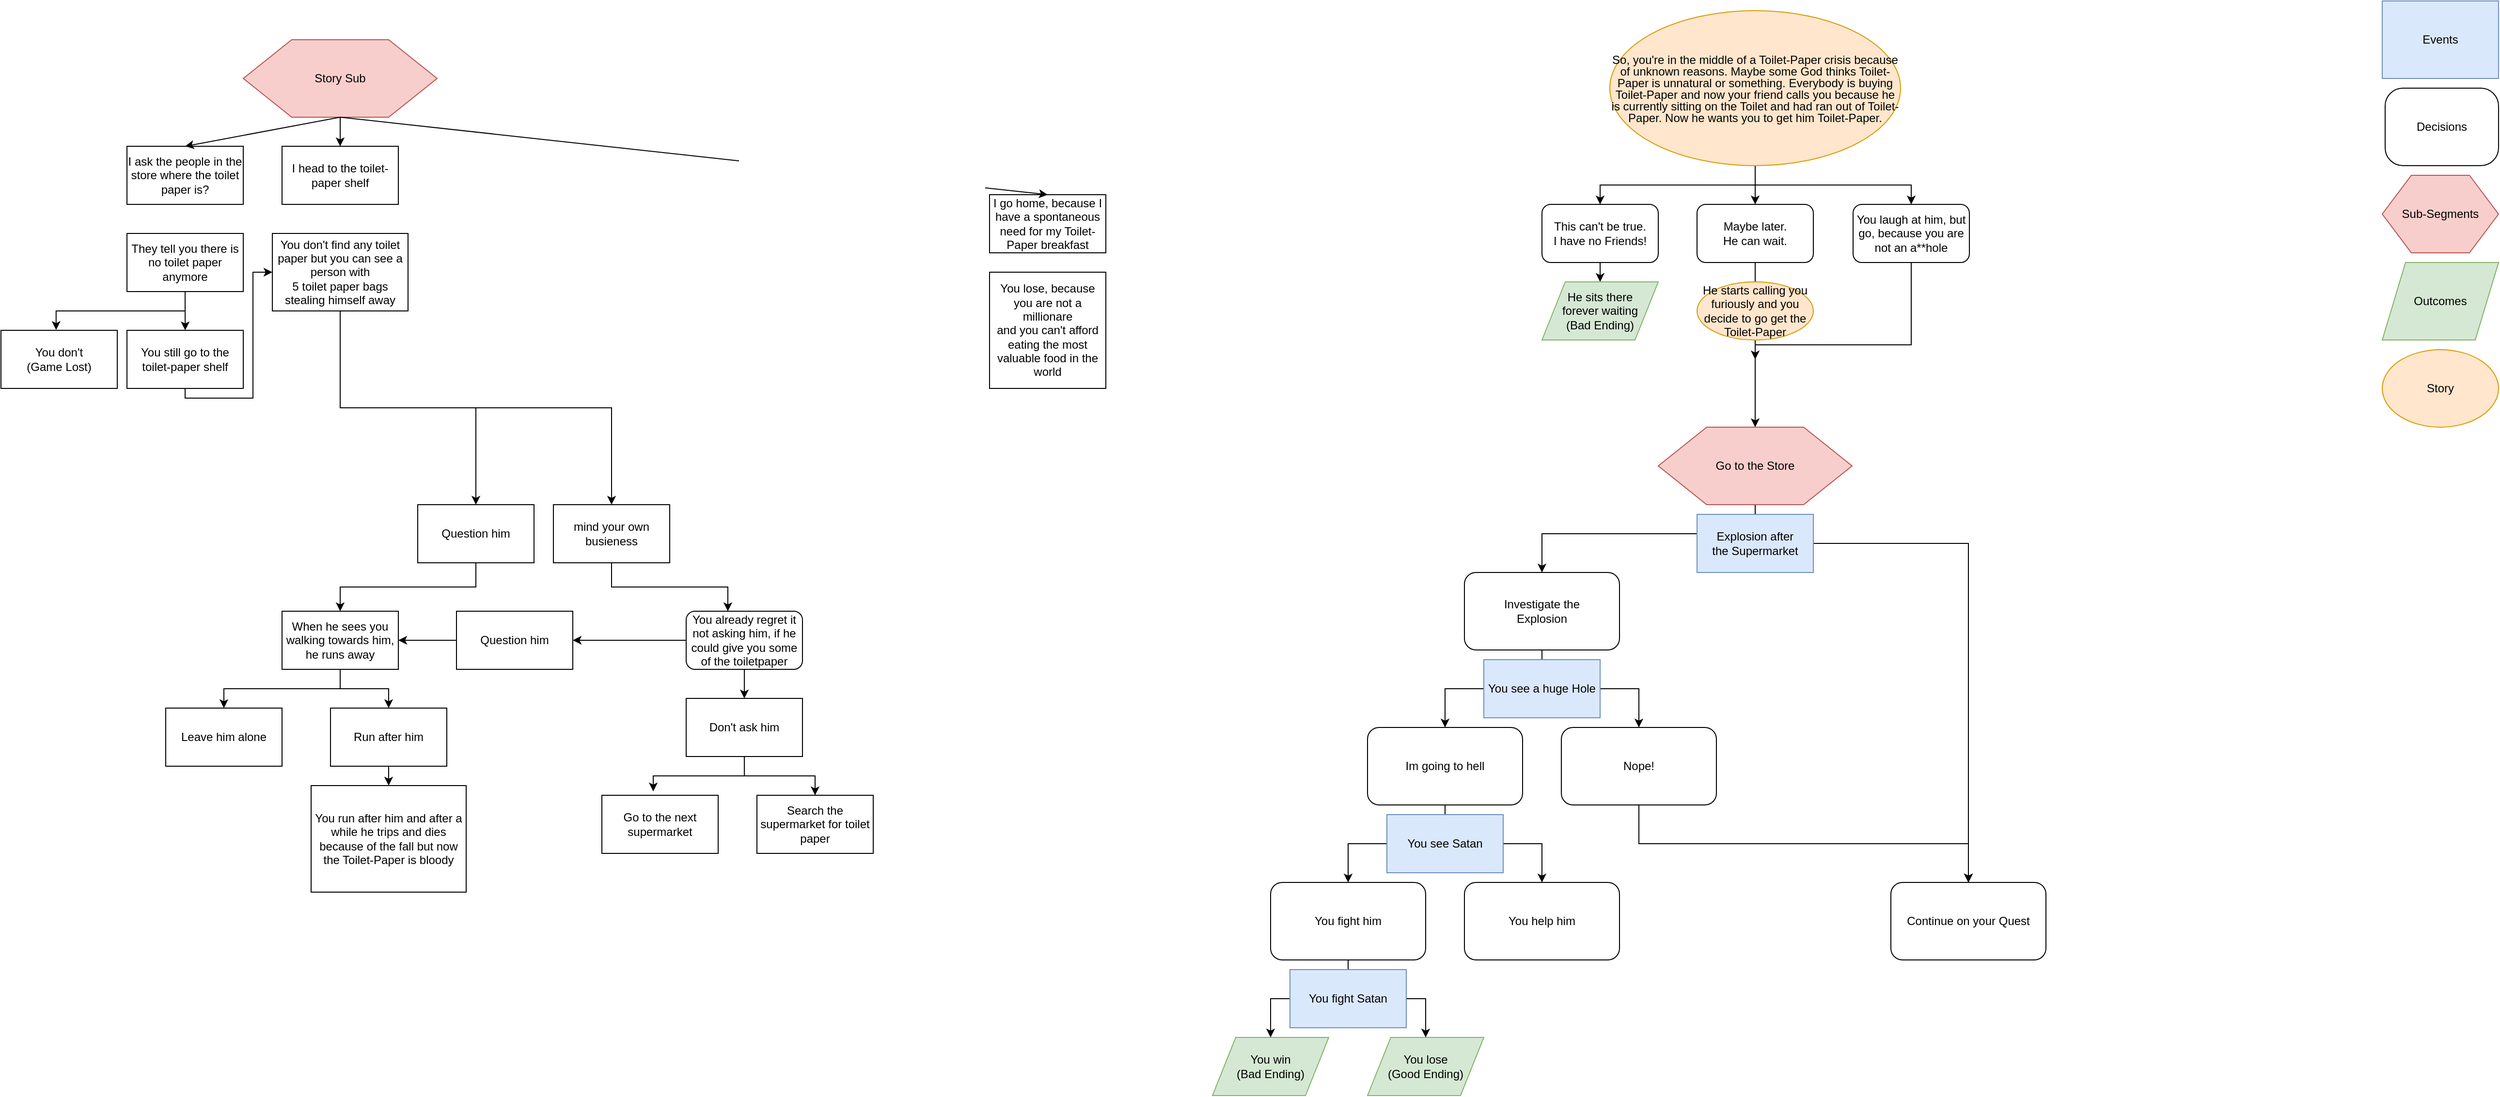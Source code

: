 <mxfile version="12.8.9" type="github">
  <diagram id="Qn3-nG2EIfxCC5e99ubx" name="Page-1">
    <mxGraphModel dx="2601" dy="355" grid="1" gridSize="10" guides="1" tooltips="1" connect="1" arrows="1" fold="1" page="0" pageScale="1" pageWidth="1169" pageHeight="827" background="none" math="0" shadow="0">
      <root>
        <mxCell id="0" />
        <mxCell id="1" parent="0" />
        <mxCell id="OO5MdOur09zsrJe4_zCE-7" style="edgeStyle=orthogonalEdgeStyle;rounded=0;orthogonalLoop=1;jettySize=auto;html=1;exitX=0.5;exitY=1;exitDx=0;exitDy=0;entryX=0.5;entryY=0;entryDx=0;entryDy=0;" parent="1" target="qTc8x9LIwxy68OP4qptk-5" edge="1">
          <mxGeometry relative="1" as="geometry">
            <Array as="points">
              <mxPoint x="60" y="560" />
              <mxPoint x="280" y="560" />
            </Array>
            <mxPoint x="60" y="520" as="sourcePoint" />
          </mxGeometry>
        </mxCell>
        <mxCell id="w2yHV6jO7LddsXgPNAkQ-8" style="edgeStyle=orthogonalEdgeStyle;rounded=0;orthogonalLoop=1;jettySize=auto;html=1;exitX=0.5;exitY=1;exitDx=0;exitDy=0;entryX=0.5;entryY=0;entryDx=0;entryDy=0;" parent="1" source="qTc8x9LIwxy68OP4qptk-10" target="qTc8x9LIwxy68OP4qptk-4" edge="1">
          <mxGeometry relative="1" as="geometry">
            <mxPoint x="60" y="510" as="sourcePoint" />
            <Array as="points">
              <mxPoint x="60" y="550" />
              <mxPoint x="-160" y="550" />
            </Array>
          </mxGeometry>
        </mxCell>
        <mxCell id="w2yHV6jO7LddsXgPNAkQ-9" style="edgeStyle=orthogonalEdgeStyle;rounded=0;orthogonalLoop=1;jettySize=auto;html=1;exitX=0.5;exitY=1;exitDx=0;exitDy=0;entryX=0.5;entryY=0;entryDx=0;entryDy=0;" parent="1" target="qTc8x9LIwxy68OP4qptk-5" edge="1">
          <mxGeometry relative="1" as="geometry">
            <Array as="points">
              <mxPoint x="60" y="560" />
              <mxPoint x="280" y="560" />
            </Array>
            <mxPoint x="60" y="520" as="sourcePoint" />
          </mxGeometry>
        </mxCell>
        <mxCell id="w2yHV6jO7LddsXgPNAkQ-10" style="edgeStyle=orthogonalEdgeStyle;rounded=0;orthogonalLoop=1;jettySize=auto;html=1;exitX=0.5;exitY=1;exitDx=0;exitDy=0;entryX=0.5;entryY=0;entryDx=0;entryDy=0;" parent="1" source="qTc8x9LIwxy68OP4qptk-4" target="w2yHV6jO7LddsXgPNAkQ-2" edge="1">
          <mxGeometry relative="1" as="geometry" />
        </mxCell>
        <mxCell id="w2yHV6jO7LddsXgPNAkQ-13" style="edgeStyle=orthogonalEdgeStyle;rounded=0;orthogonalLoop=1;jettySize=auto;html=1;exitX=0.5;exitY=1;exitDx=0;exitDy=0;entryX=0.5;entryY=0;entryDx=0;entryDy=0;" parent="1" source="qTc8x9LIwxy68OP4qptk-4" target="w2yHV6jO7LddsXgPNAkQ-11" edge="1">
          <mxGeometry relative="1" as="geometry" />
        </mxCell>
        <mxCell id="qTc8x9LIwxy68OP4qptk-4" value="Investigate the&lt;br&gt;Explosion" style="rounded=1;whiteSpace=wrap;html=1;" parent="1" vertex="1">
          <mxGeometry x="-240" y="590" width="160" height="80" as="geometry" />
        </mxCell>
        <mxCell id="qTc8x9LIwxy68OP4qptk-5" value="Continue on your Quest" style="rounded=1;whiteSpace=wrap;html=1;" parent="1" vertex="1">
          <mxGeometry x="200" y="910" width="160" height="80" as="geometry" />
        </mxCell>
        <mxCell id="w2yHV6jO7LddsXgPNAkQ-37" style="edgeStyle=orthogonalEdgeStyle;rounded=0;orthogonalLoop=1;jettySize=auto;html=1;exitX=0.5;exitY=1;exitDx=0;exitDy=0;entryX=0.5;entryY=0;entryDx=0;entryDy=0;" parent="1" source="w2yHV6jO7LddsXgPNAkQ-2" target="w2yHV6jO7LddsXgPNAkQ-36" edge="1">
          <mxGeometry relative="1" as="geometry" />
        </mxCell>
        <mxCell id="w2yHV6jO7LddsXgPNAkQ-38" style="edgeStyle=orthogonalEdgeStyle;rounded=0;orthogonalLoop=1;jettySize=auto;html=1;exitX=0.5;exitY=1;exitDx=0;exitDy=0;entryX=0.5;entryY=0;entryDx=0;entryDy=0;" parent="1" source="w2yHV6jO7LddsXgPNAkQ-2" target="w2yHV6jO7LddsXgPNAkQ-35" edge="1">
          <mxGeometry relative="1" as="geometry" />
        </mxCell>
        <mxCell id="w2yHV6jO7LddsXgPNAkQ-2" value="Im going to hell" style="rounded=1;whiteSpace=wrap;html=1;" parent="1" vertex="1">
          <mxGeometry x="-340" y="750" width="160" height="80" as="geometry" />
        </mxCell>
        <mxCell id="w2yHV6jO7LddsXgPNAkQ-3" value="You see a huge Hole" style="rounded=0;whiteSpace=wrap;html=1;fillColor=#dae8fc;strokeColor=#6c8ebf;" parent="1" vertex="1">
          <mxGeometry x="-220" y="680" width="120" height="60" as="geometry" />
        </mxCell>
        <mxCell id="ga1ZJdMdY6wzrTvUTJqG-1" style="edgeStyle=orthogonalEdgeStyle;rounded=0;orthogonalLoop=1;jettySize=auto;html=1;exitX=0.5;exitY=1;exitDx=0;exitDy=0;entryX=0.5;entryY=0;entryDx=0;entryDy=0;" parent="1" source="w2yHV6jO7LddsXgPNAkQ-11" target="qTc8x9LIwxy68OP4qptk-5" edge="1">
          <mxGeometry relative="1" as="geometry" />
        </mxCell>
        <mxCell id="w2yHV6jO7LddsXgPNAkQ-11" value="Nope!" style="rounded=1;whiteSpace=wrap;html=1;" parent="1" vertex="1">
          <mxGeometry x="-140" y="750" width="160" height="80" as="geometry" />
        </mxCell>
        <mxCell id="w2yHV6jO7LddsXgPNAkQ-18" value="Events" style="rounded=0;whiteSpace=wrap;html=1;fillColor=#dae8fc;strokeColor=#6c8ebf;" parent="1" vertex="1">
          <mxGeometry x="707" width="120" height="80" as="geometry" />
        </mxCell>
        <mxCell id="w2yHV6jO7LddsXgPNAkQ-19" value="Decisions" style="rounded=1;whiteSpace=wrap;html=1;arcSize=23;" parent="1" vertex="1">
          <mxGeometry x="710" y="90" width="117" height="80" as="geometry" />
        </mxCell>
        <mxCell id="w2yHV6jO7LddsXgPNAkQ-21" value="Outcomes" style="shape=parallelogram;perimeter=parallelogramPerimeter;whiteSpace=wrap;html=1;fillColor=#d5e8d4;strokeColor=#82b366;" parent="1" vertex="1">
          <mxGeometry x="707" y="270" width="120" height="80" as="geometry" />
        </mxCell>
        <mxCell id="w2yHV6jO7LddsXgPNAkQ-22" value="You win&lt;br&gt;(Bad Ending)" style="shape=parallelogram;perimeter=parallelogramPerimeter;whiteSpace=wrap;html=1;fillColor=#d5e8d4;strokeColor=#82b366;" parent="1" vertex="1">
          <mxGeometry x="-500" y="1070" width="120" height="60" as="geometry" />
        </mxCell>
        <mxCell id="w2yHV6jO7LddsXgPNAkQ-23" value="You lose&lt;br&gt;(Good Ending)" style="shape=parallelogram;perimeter=parallelogramPerimeter;whiteSpace=wrap;html=1;fillColor=#d5e8d4;strokeColor=#82b366;" parent="1" vertex="1">
          <mxGeometry x="-340" y="1070" width="120" height="60" as="geometry" />
        </mxCell>
        <mxCell id="w2yHV6jO7LddsXgPNAkQ-33" value="You see Satan" style="rounded=0;whiteSpace=wrap;html=1;fillColor=#dae8fc;strokeColor=#6c8ebf;" parent="1" vertex="1">
          <mxGeometry x="-320" y="840" width="120" height="60" as="geometry" />
        </mxCell>
        <mxCell id="w2yHV6jO7LddsXgPNAkQ-35" value="You help him" style="rounded=1;whiteSpace=wrap;html=1;" parent="1" vertex="1">
          <mxGeometry x="-240" y="910" width="160" height="80" as="geometry" />
        </mxCell>
        <mxCell id="w2yHV6jO7LddsXgPNAkQ-39" style="edgeStyle=orthogonalEdgeStyle;rounded=0;orthogonalLoop=1;jettySize=auto;html=1;exitX=0.5;exitY=1;exitDx=0;exitDy=0;entryX=0.5;entryY=0;entryDx=0;entryDy=0;" parent="1" source="w2yHV6jO7LddsXgPNAkQ-36" target="w2yHV6jO7LddsXgPNAkQ-22" edge="1">
          <mxGeometry relative="1" as="geometry" />
        </mxCell>
        <mxCell id="w2yHV6jO7LddsXgPNAkQ-40" style="edgeStyle=orthogonalEdgeStyle;rounded=0;orthogonalLoop=1;jettySize=auto;html=1;exitX=0.5;exitY=1;exitDx=0;exitDy=0;entryX=0.5;entryY=0;entryDx=0;entryDy=0;" parent="1" source="w2yHV6jO7LddsXgPNAkQ-36" target="w2yHV6jO7LddsXgPNAkQ-23" edge="1">
          <mxGeometry relative="1" as="geometry" />
        </mxCell>
        <mxCell id="w2yHV6jO7LddsXgPNAkQ-36" value="You fight him" style="rounded=1;whiteSpace=wrap;html=1;" parent="1" vertex="1">
          <mxGeometry x="-440" y="910" width="160" height="80" as="geometry" />
        </mxCell>
        <mxCell id="w2yHV6jO7LddsXgPNAkQ-17" value="You fight Satan" style="rounded=0;whiteSpace=wrap;html=1;fillColor=#dae8fc;strokeColor=#6c8ebf;" parent="1" vertex="1">
          <mxGeometry x="-420" y="1000" width="120" height="60" as="geometry" />
        </mxCell>
        <mxCell id="hGm-7pk2wTPDIRRF_HYG-1" value="Story" style="ellipse;whiteSpace=wrap;html=1;fillColor=#ffe6cc;strokeColor=#d79b00;" parent="1" vertex="1">
          <mxGeometry x="707" y="360" width="120" height="80" as="geometry" />
        </mxCell>
        <mxCell id="hGm-7pk2wTPDIRRF_HYG-8" style="edgeStyle=orthogonalEdgeStyle;rounded=0;orthogonalLoop=1;jettySize=auto;html=1;exitX=0.5;exitY=1;exitDx=0;exitDy=0;entryX=0.5;entryY=0;entryDx=0;entryDy=0;" parent="1" source="hGm-7pk2wTPDIRRF_HYG-2" target="hGm-7pk2wTPDIRRF_HYG-4" edge="1">
          <mxGeometry relative="1" as="geometry" />
        </mxCell>
        <mxCell id="hGm-7pk2wTPDIRRF_HYG-9" style="edgeStyle=orthogonalEdgeStyle;rounded=0;orthogonalLoop=1;jettySize=auto;html=1;exitX=0.5;exitY=1;exitDx=0;exitDy=0;entryX=0.5;entryY=0;entryDx=0;entryDy=0;" parent="1" source="hGm-7pk2wTPDIRRF_HYG-2" target="hGm-7pk2wTPDIRRF_HYG-5" edge="1">
          <mxGeometry relative="1" as="geometry" />
        </mxCell>
        <mxCell id="hGm-7pk2wTPDIRRF_HYG-10" style="edgeStyle=orthogonalEdgeStyle;rounded=0;orthogonalLoop=1;jettySize=auto;html=1;exitX=0.5;exitY=1;exitDx=0;exitDy=0;entryX=0.5;entryY=0;entryDx=0;entryDy=0;" parent="1" source="hGm-7pk2wTPDIRRF_HYG-2" target="hGm-7pk2wTPDIRRF_HYG-6" edge="1">
          <mxGeometry relative="1" as="geometry" />
        </mxCell>
        <mxCell id="hGm-7pk2wTPDIRRF_HYG-2" value="&lt;p style=&quot;line-height: 100%&quot;&gt;So, you&#39;re in the middle of a Toilet-Paper crisis because of unknown reasons. Maybe some God thinks Toilet-Paper is unnatural or something. Everybody is buying Toilet-Paper and now your friend calls you because he is currently sitting on the Toilet and had ran out of Toilet-Paper. Now he wants you to get him Toilet-Paper.&lt;/p&gt;" style="ellipse;whiteSpace=wrap;html=1;fillColor=#ffe6cc;strokeColor=#d79b00;align=center;" parent="1" vertex="1">
          <mxGeometry x="-90" y="10" width="300" height="160" as="geometry" />
        </mxCell>
        <mxCell id="hGm-7pk2wTPDIRRF_HYG-13" style="edgeStyle=orthogonalEdgeStyle;rounded=0;orthogonalLoop=1;jettySize=auto;html=1;exitX=0.5;exitY=1;exitDx=0;exitDy=0;entryX=0.5;entryY=0;entryDx=0;entryDy=0;" parent="1" source="hGm-7pk2wTPDIRRF_HYG-4" target="hGm-7pk2wTPDIRRF_HYG-12" edge="1">
          <mxGeometry relative="1" as="geometry" />
        </mxCell>
        <mxCell id="hGm-7pk2wTPDIRRF_HYG-4" value="This can&#39;t be true.&lt;br&gt;I have no Friends!" style="rounded=1;whiteSpace=wrap;html=1;" parent="1" vertex="1">
          <mxGeometry x="-160" y="210" width="120" height="60" as="geometry" />
        </mxCell>
        <mxCell id="hGm-7pk2wTPDIRRF_HYG-18" style="edgeStyle=orthogonalEdgeStyle;rounded=0;orthogonalLoop=1;jettySize=auto;html=1;exitX=0.5;exitY=1;exitDx=0;exitDy=0;entryX=0.5;entryY=0;entryDx=0;entryDy=0;" parent="1" source="hGm-7pk2wTPDIRRF_HYG-5" edge="1">
          <mxGeometry relative="1" as="geometry">
            <mxPoint x="60" y="370" as="targetPoint" />
          </mxGeometry>
        </mxCell>
        <mxCell id="hGm-7pk2wTPDIRRF_HYG-5" value="Maybe later.&lt;br&gt;He can wait." style="rounded=1;whiteSpace=wrap;html=1;" parent="1" vertex="1">
          <mxGeometry y="210" width="120" height="60" as="geometry" />
        </mxCell>
        <mxCell id="hGm-7pk2wTPDIRRF_HYG-19" style="edgeStyle=orthogonalEdgeStyle;rounded=0;orthogonalLoop=1;jettySize=auto;html=1;exitX=0.5;exitY=1;exitDx=0;exitDy=0;entryX=0.5;entryY=0;entryDx=0;entryDy=0;" parent="1" source="hGm-7pk2wTPDIRRF_HYG-6" target="OO5MdOur09zsrJe4_zCE-3" edge="1">
          <mxGeometry relative="1" as="geometry">
            <mxPoint x="60" y="370" as="targetPoint" />
          </mxGeometry>
        </mxCell>
        <mxCell id="hGm-7pk2wTPDIRRF_HYG-6" value="You laugh at him, but go, because you are not an a**hole" style="rounded=1;whiteSpace=wrap;html=1;" parent="1" vertex="1">
          <mxGeometry x="161" y="210" width="120" height="60" as="geometry" />
        </mxCell>
        <mxCell id="hGm-7pk2wTPDIRRF_HYG-12" value="He sits there &lt;br&gt;forever waiting&lt;br&gt;(Bad Ending)" style="shape=parallelogram;perimeter=parallelogramPerimeter;whiteSpace=wrap;html=1;fillColor=#d5e8d4;strokeColor=#82b366;" parent="1" vertex="1">
          <mxGeometry x="-160" y="290" width="120" height="60" as="geometry" />
        </mxCell>
        <mxCell id="hGm-7pk2wTPDIRRF_HYG-14" value="He starts calling you furiously and you decide to go get the Toilet-Paper" style="ellipse;whiteSpace=wrap;html=1;fillColor=#ffe6cc;strokeColor=#d79b00;" parent="1" vertex="1">
          <mxGeometry y="290" width="120" height="60" as="geometry" />
        </mxCell>
        <mxCell id="OO5MdOur09zsrJe4_zCE-1" value="Sub-Segments" style="shape=hexagon;perimeter=hexagonPerimeter2;whiteSpace=wrap;html=1;fillColor=#f8cecc;strokeColor=#b85450;" parent="1" vertex="1">
          <mxGeometry x="707" y="180" width="120" height="80" as="geometry" />
        </mxCell>
        <mxCell id="OO5MdOur09zsrJe4_zCE-3" value="Go to the Store" style="shape=hexagon;perimeter=hexagonPerimeter2;whiteSpace=wrap;html=1;fillColor=#f8cecc;strokeColor=#b85450;" parent="1" vertex="1">
          <mxGeometry x="-40" y="440" width="200" height="80" as="geometry" />
        </mxCell>
        <mxCell id="qTc8x9LIwxy68OP4qptk-10" value="Explosion after&lt;br&gt;the Supermarket" style="rounded=0;whiteSpace=wrap;html=1;fillColor=#dae8fc;strokeColor=#6c8ebf;" parent="1" vertex="1">
          <mxGeometry y="530" width="120" height="60" as="geometry" />
        </mxCell>
        <mxCell id="4MemGEek6DB2b53ONelM-1" value="Story Sub" style="shape=hexagon;perimeter=hexagonPerimeter2;whiteSpace=wrap;html=1;fillColor=#f8cecc;strokeColor=#b85450;" parent="1" vertex="1">
          <mxGeometry x="-1500" y="40" width="200" height="80" as="geometry" />
        </mxCell>
        <mxCell id="4MemGEek6DB2b53ONelM-2" value="I ask the people in the store where the toilet paper is?" style="rounded=0;whiteSpace=wrap;html=1;" parent="1" vertex="1">
          <mxGeometry x="-1620" y="150" width="120" height="60" as="geometry" />
        </mxCell>
        <mxCell id="4MemGEek6DB2b53ONelM-3" value="" style="endArrow=classic;html=1;entryX=0.5;entryY=0;entryDx=0;entryDy=0;exitX=0.5;exitY=1;exitDx=0;exitDy=0;" parent="1" source="4MemGEek6DB2b53ONelM-1" target="4MemGEek6DB2b53ONelM-2" edge="1">
          <mxGeometry width="50" height="50" relative="1" as="geometry">
            <mxPoint x="-1460" y="170" as="sourcePoint" />
            <mxPoint x="-1410" y="120" as="targetPoint" />
          </mxGeometry>
        </mxCell>
        <mxCell id="4MemGEek6DB2b53ONelM-4" value="I head to the toilet-paper shelf" style="rounded=0;whiteSpace=wrap;html=1;" parent="1" vertex="1">
          <mxGeometry x="-1460" y="150" width="120" height="60" as="geometry" />
        </mxCell>
        <mxCell id="4MemGEek6DB2b53ONelM-5" value="I go home, because I have a spontaneous need for my Toilet-Paper breakfast" style="rounded=0;whiteSpace=wrap;html=1;" parent="1" vertex="1">
          <mxGeometry x="-730" y="200" width="120" height="60" as="geometry" />
        </mxCell>
        <mxCell id="4MemGEek6DB2b53ONelM-6" value="" style="endArrow=classic;html=1;entryX=0.5;entryY=0;entryDx=0;entryDy=0;exitX=0.5;exitY=1;exitDx=0;exitDy=0;" parent="1" source="4MemGEek6DB2b53ONelM-1" target="4MemGEek6DB2b53ONelM-4" edge="1">
          <mxGeometry width="50" height="50" relative="1" as="geometry">
            <mxPoint x="-1390" y="130" as="sourcePoint" />
            <mxPoint x="-1490" y="170" as="targetPoint" />
          </mxGeometry>
        </mxCell>
        <mxCell id="WwWyATiSNRp0P1ia7kzS-19" style="edgeStyle=orthogonalEdgeStyle;rounded=0;orthogonalLoop=1;jettySize=auto;html=1;exitX=0.5;exitY=1;exitDx=0;exitDy=0;" parent="1" source="4MemGEek6DB2b53ONelM-8" edge="1">
          <mxGeometry relative="1" as="geometry">
            <mxPoint x="-1559.882" y="340" as="targetPoint" />
          </mxGeometry>
        </mxCell>
        <mxCell id="WwWyATiSNRp0P1ia7kzS-24" style="edgeStyle=orthogonalEdgeStyle;rounded=0;orthogonalLoop=1;jettySize=auto;html=1;exitX=0.5;exitY=1;exitDx=0;exitDy=0;entryX=0.474;entryY=-0.007;entryDx=0;entryDy=0;entryPerimeter=0;" parent="1" source="4MemGEek6DB2b53ONelM-8" target="WwWyATiSNRp0P1ia7kzS-23" edge="1">
          <mxGeometry relative="1" as="geometry" />
        </mxCell>
        <mxCell id="4MemGEek6DB2b53ONelM-8" value="They tell you there is no toilet paper anymore" style="rounded=0;whiteSpace=wrap;html=1;" parent="1" vertex="1">
          <mxGeometry x="-1620" y="240" width="120" height="60" as="geometry" />
        </mxCell>
        <mxCell id="WwWyATiSNRp0P1ia7kzS-6" style="edgeStyle=orthogonalEdgeStyle;rounded=0;orthogonalLoop=1;jettySize=auto;html=1;entryX=0.5;entryY=0;entryDx=0;entryDy=0;exitX=0.5;exitY=1;exitDx=0;exitDy=0;" parent="1" source="4MemGEek6DB2b53ONelM-9" target="WwWyATiSNRp0P1ia7kzS-4" edge="1">
          <mxGeometry relative="1" as="geometry">
            <mxPoint x="-1420" y="330" as="sourcePoint" />
          </mxGeometry>
        </mxCell>
        <mxCell id="WwWyATiSNRp0P1ia7kzS-7" style="edgeStyle=orthogonalEdgeStyle;rounded=0;orthogonalLoop=1;jettySize=auto;html=1;exitX=0.5;exitY=1;exitDx=0;exitDy=0;entryX=0.5;entryY=0;entryDx=0;entryDy=0;" parent="1" source="4MemGEek6DB2b53ONelM-9" target="WwWyATiSNRp0P1ia7kzS-5" edge="1">
          <mxGeometry relative="1" as="geometry" />
        </mxCell>
        <mxCell id="4MemGEek6DB2b53ONelM-9" value="&lt;div&gt;You don&#39;t find any toilet paper but you can see a person with &lt;br&gt;&lt;/div&gt;&lt;div&gt;5 toilet paper bags stealing himself away&lt;/div&gt;" style="rounded=0;whiteSpace=wrap;html=1;" parent="1" vertex="1">
          <mxGeometry x="-1470" y="240" width="140" height="80" as="geometry" />
        </mxCell>
        <mxCell id="WwWyATiSNRp0P1ia7kzS-1" value="&lt;div&gt;You lose, because you are not a millionare&lt;/div&gt;&lt;div&gt;and you can&#39;t afford eating the most valuable food in the world&lt;br&gt;&lt;/div&gt;" style="rounded=0;whiteSpace=wrap;html=1;" parent="1" vertex="1">
          <mxGeometry x="-730" y="280" width="120" height="120" as="geometry" />
        </mxCell>
        <mxCell id="WwWyATiSNRp0P1ia7kzS-16" style="edgeStyle=orthogonalEdgeStyle;rounded=0;orthogonalLoop=1;jettySize=auto;html=1;exitX=0.5;exitY=1;exitDx=0;exitDy=0;" parent="1" source="WwWyATiSNRp0P1ia7kzS-4" target="WwWyATiSNRp0P1ia7kzS-8" edge="1">
          <mxGeometry relative="1" as="geometry" />
        </mxCell>
        <mxCell id="WwWyATiSNRp0P1ia7kzS-4" value="Question him" style="rounded=0;whiteSpace=wrap;html=1;" parent="1" vertex="1">
          <mxGeometry x="-1320" y="520" width="120" height="60" as="geometry" />
        </mxCell>
        <mxCell id="WwWyATiSNRp0P1ia7kzS-12" style="edgeStyle=orthogonalEdgeStyle;rounded=0;orthogonalLoop=1;jettySize=auto;html=1;exitX=0.5;exitY=1;exitDx=0;exitDy=0;entryX=0.358;entryY=0;entryDx=0;entryDy=0;entryPerimeter=0;" parent="1" source="WwWyATiSNRp0P1ia7kzS-5" target="WwWyATiSNRp0P1ia7kzS-9" edge="1">
          <mxGeometry relative="1" as="geometry" />
        </mxCell>
        <mxCell id="WwWyATiSNRp0P1ia7kzS-5" value="mind your own busieness" style="rounded=0;whiteSpace=wrap;html=1;" parent="1" vertex="1">
          <mxGeometry x="-1180" y="520" width="120" height="60" as="geometry" />
        </mxCell>
        <mxCell id="WwWyATiSNRp0P1ia7kzS-32" style="edgeStyle=orthogonalEdgeStyle;rounded=0;orthogonalLoop=1;jettySize=auto;html=1;exitX=0.5;exitY=1;exitDx=0;exitDy=0;entryX=0.5;entryY=0;entryDx=0;entryDy=0;" parent="1" source="WwWyATiSNRp0P1ia7kzS-8" target="WwWyATiSNRp0P1ia7kzS-31" edge="1">
          <mxGeometry relative="1" as="geometry" />
        </mxCell>
        <mxCell id="WwWyATiSNRp0P1ia7kzS-33" style="edgeStyle=orthogonalEdgeStyle;rounded=0;orthogonalLoop=1;jettySize=auto;html=1;exitX=0.5;exitY=1;exitDx=0;exitDy=0;entryX=0.5;entryY=0;entryDx=0;entryDy=0;" parent="1" source="WwWyATiSNRp0P1ia7kzS-8" target="WwWyATiSNRp0P1ia7kzS-30" edge="1">
          <mxGeometry relative="1" as="geometry" />
        </mxCell>
        <mxCell id="WwWyATiSNRp0P1ia7kzS-8" value="When he sees you walking towards him, he runs away" style="rounded=0;whiteSpace=wrap;html=1;" parent="1" vertex="1">
          <mxGeometry x="-1460" y="630" width="120" height="60" as="geometry" />
        </mxCell>
        <mxCell id="WwWyATiSNRp0P1ia7kzS-13" style="edgeStyle=orthogonalEdgeStyle;rounded=0;orthogonalLoop=1;jettySize=auto;html=1;exitX=0;exitY=0.5;exitDx=0;exitDy=0;entryX=1;entryY=0.5;entryDx=0;entryDy=0;" parent="1" source="WwWyATiSNRp0P1ia7kzS-9" target="WwWyATiSNRp0P1ia7kzS-10" edge="1">
          <mxGeometry relative="1" as="geometry" />
        </mxCell>
        <mxCell id="WwWyATiSNRp0P1ia7kzS-25" style="edgeStyle=orthogonalEdgeStyle;rounded=0;orthogonalLoop=1;jettySize=auto;html=1;exitX=0.5;exitY=1;exitDx=0;exitDy=0;entryX=0.5;entryY=0;entryDx=0;entryDy=0;" parent="1" source="WwWyATiSNRp0P1ia7kzS-9" target="WwWyATiSNRp0P1ia7kzS-17" edge="1">
          <mxGeometry relative="1" as="geometry" />
        </mxCell>
        <mxCell id="WwWyATiSNRp0P1ia7kzS-9" value="&lt;div&gt;You already regret it not asking him, if he could give you some of the toiletpaper&lt;/div&gt;" style="rounded=1;whiteSpace=wrap;html=1;" parent="1" vertex="1">
          <mxGeometry x="-1043" y="630" width="120" height="60" as="geometry" />
        </mxCell>
        <mxCell id="WwWyATiSNRp0P1ia7kzS-14" style="edgeStyle=orthogonalEdgeStyle;rounded=0;orthogonalLoop=1;jettySize=auto;html=1;exitX=0;exitY=0.5;exitDx=0;exitDy=0;entryX=1;entryY=0.5;entryDx=0;entryDy=0;" parent="1" source="WwWyATiSNRp0P1ia7kzS-10" target="WwWyATiSNRp0P1ia7kzS-8" edge="1">
          <mxGeometry relative="1" as="geometry" />
        </mxCell>
        <mxCell id="WwWyATiSNRp0P1ia7kzS-10" value="Question him" style="rounded=0;whiteSpace=wrap;html=1;" parent="1" vertex="1">
          <mxGeometry x="-1280" y="630" width="120" height="60" as="geometry" />
        </mxCell>
        <mxCell id="WwWyATiSNRp0P1ia7kzS-28" style="edgeStyle=orthogonalEdgeStyle;rounded=0;orthogonalLoop=1;jettySize=auto;html=1;exitX=0.5;exitY=1;exitDx=0;exitDy=0;entryX=0.5;entryY=0;entryDx=0;entryDy=0;" parent="1" source="WwWyATiSNRp0P1ia7kzS-17" target="WwWyATiSNRp0P1ia7kzS-27" edge="1">
          <mxGeometry relative="1" as="geometry" />
        </mxCell>
        <mxCell id="WwWyATiSNRp0P1ia7kzS-29" style="edgeStyle=orthogonalEdgeStyle;rounded=0;orthogonalLoop=1;jettySize=auto;html=1;exitX=0.5;exitY=1;exitDx=0;exitDy=0;entryX=0.442;entryY=-0.067;entryDx=0;entryDy=0;entryPerimeter=0;" parent="1" source="WwWyATiSNRp0P1ia7kzS-17" target="WwWyATiSNRp0P1ia7kzS-26" edge="1">
          <mxGeometry relative="1" as="geometry" />
        </mxCell>
        <mxCell id="WwWyATiSNRp0P1ia7kzS-17" value="Don&#39;t ask him" style="rounded=0;whiteSpace=wrap;html=1;" parent="1" vertex="1">
          <mxGeometry x="-1043" y="720" width="120" height="60" as="geometry" />
        </mxCell>
        <mxCell id="a41Way_7bR66IMwO-TU8-1" style="edgeStyle=orthogonalEdgeStyle;rounded=0;orthogonalLoop=1;jettySize=auto;html=1;exitX=0.5;exitY=1;exitDx=0;exitDy=0;entryX=0;entryY=0.5;entryDx=0;entryDy=0;" parent="1" source="WwWyATiSNRp0P1ia7kzS-20" target="4MemGEek6DB2b53ONelM-9" edge="1">
          <mxGeometry relative="1" as="geometry">
            <Array as="points">
              <mxPoint x="-1560" y="410" />
              <mxPoint x="-1490" y="410" />
              <mxPoint x="-1490" y="280" />
            </Array>
          </mxGeometry>
        </mxCell>
        <mxCell id="WwWyATiSNRp0P1ia7kzS-20" value="You still go to the toilet-paper shelf" style="rounded=0;whiteSpace=wrap;html=1;" parent="1" vertex="1">
          <mxGeometry x="-1620" y="340" width="120" height="60" as="geometry" />
        </mxCell>
        <mxCell id="WwWyATiSNRp0P1ia7kzS-23" value="&lt;div&gt;You don&#39;t&lt;/div&gt;&lt;div&gt;(Game Lost) &lt;br&gt;&lt;/div&gt;" style="rounded=0;whiteSpace=wrap;html=1;" parent="1" vertex="1">
          <mxGeometry x="-1750" y="340" width="120" height="60" as="geometry" />
        </mxCell>
        <mxCell id="WwWyATiSNRp0P1ia7kzS-26" value="Go to the next supermarket" style="rounded=0;whiteSpace=wrap;html=1;" parent="1" vertex="1">
          <mxGeometry x="-1130" y="820" width="120" height="60" as="geometry" />
        </mxCell>
        <mxCell id="WwWyATiSNRp0P1ia7kzS-27" value="Search the supermarket for toilet paper" style="rounded=0;whiteSpace=wrap;html=1;" parent="1" vertex="1">
          <mxGeometry x="-970" y="820" width="120" height="60" as="geometry" />
        </mxCell>
        <mxCell id="WwWyATiSNRp0P1ia7kzS-30" value="&lt;div&gt;Leave him alone&lt;/div&gt;" style="rounded=0;whiteSpace=wrap;html=1;" parent="1" vertex="1">
          <mxGeometry x="-1580" y="730" width="120" height="60" as="geometry" />
        </mxCell>
        <mxCell id="M6KW342iFe4JDzRaZPrO-2" style="edgeStyle=orthogonalEdgeStyle;rounded=0;orthogonalLoop=1;jettySize=auto;html=1;exitX=0.5;exitY=1;exitDx=0;exitDy=0;entryX=0.5;entryY=0;entryDx=0;entryDy=0;" parent="1" source="WwWyATiSNRp0P1ia7kzS-31" target="M6KW342iFe4JDzRaZPrO-1" edge="1">
          <mxGeometry relative="1" as="geometry" />
        </mxCell>
        <mxCell id="WwWyATiSNRp0P1ia7kzS-31" value="Run after him" style="rounded=0;whiteSpace=wrap;html=1;" parent="1" vertex="1">
          <mxGeometry x="-1410" y="730" width="120" height="60" as="geometry" />
        </mxCell>
        <mxCell id="4MemGEek6DB2b53ONelM-7" value="" style="endArrow=classic;html=1;entryX=0.5;entryY=0;entryDx=0;entryDy=0;exitX=0.5;exitY=1;exitDx=0;exitDy=0;" parent="1" source="4MemGEek6DB2b53ONelM-1" target="4MemGEek6DB2b53ONelM-5" edge="1">
          <mxGeometry width="50" height="50" relative="1" as="geometry">
            <mxPoint x="-1390" y="130" as="sourcePoint" />
            <mxPoint x="-1360" y="170" as="targetPoint" />
          </mxGeometry>
        </mxCell>
        <mxCell id="M6KW342iFe4JDzRaZPrO-1" value="You run after him and after a while he trips and dies because of the fall but now the Toilet-Paper is bloody" style="rounded=0;whiteSpace=wrap;html=1;" parent="1" vertex="1">
          <mxGeometry x="-1430" y="810" width="160" height="110" as="geometry" />
        </mxCell>
      </root>
    </mxGraphModel>
  </diagram>
</mxfile>
